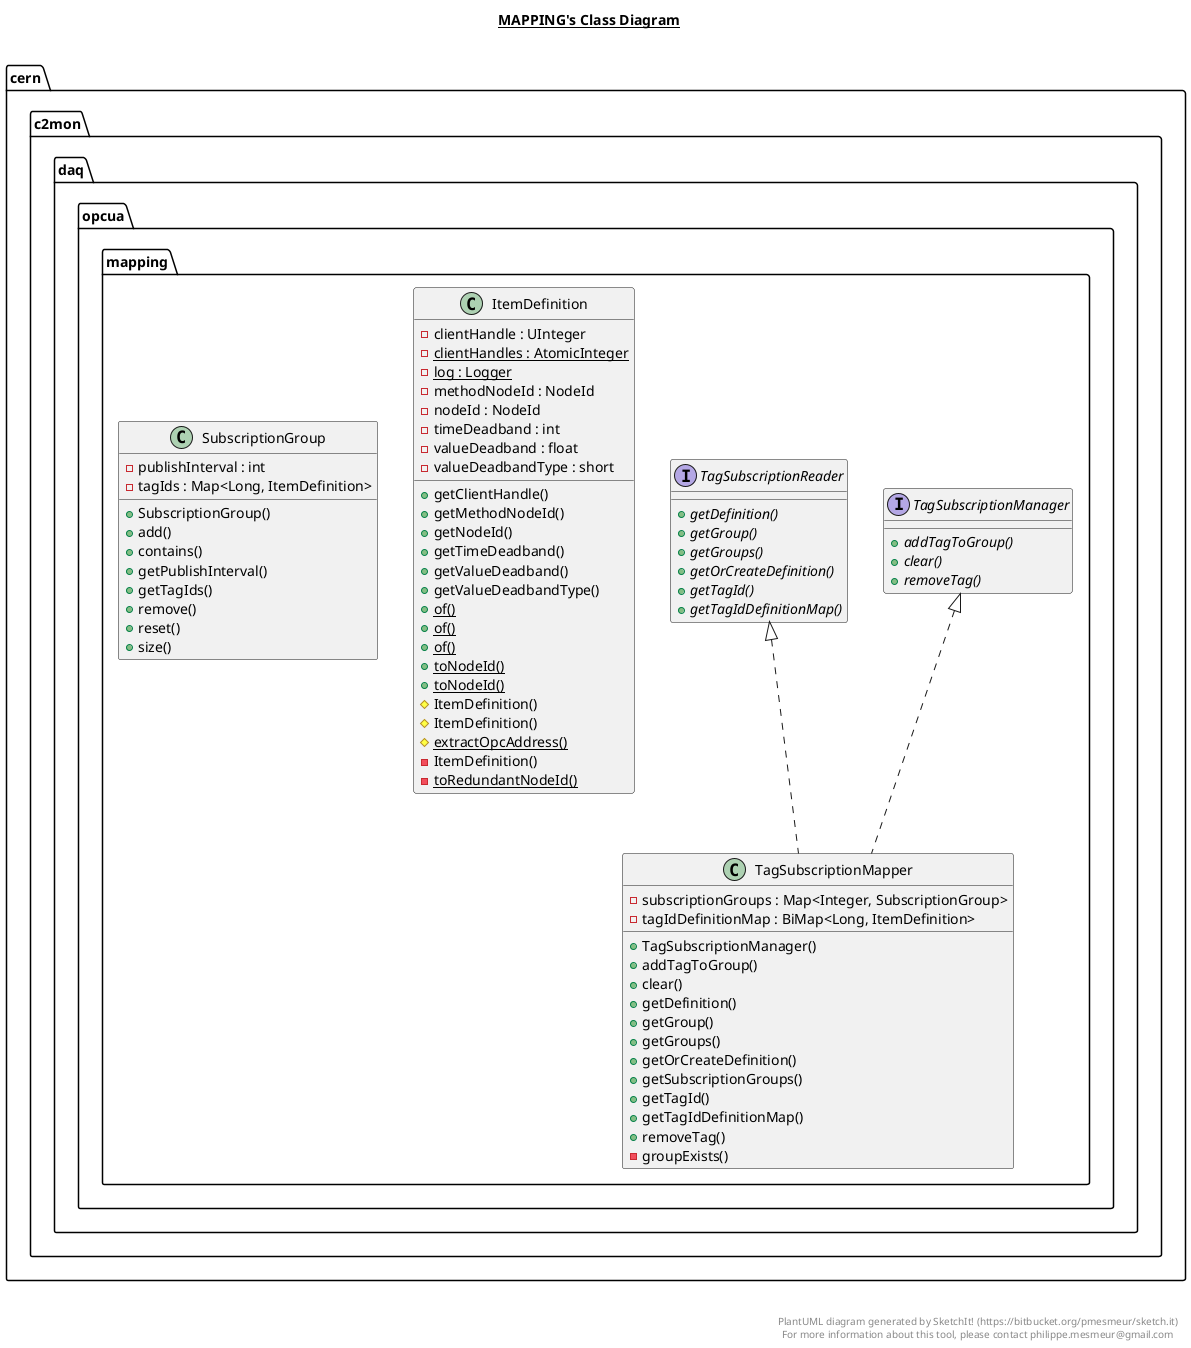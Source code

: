 @startuml

title __MAPPING's Class Diagram__\n

  namespace cern.c2mon.daq.opcua {
    namespace mapping {
      class cern.c2mon.daq.opcua.mapping.ItemDefinition {
          - clientHandle : UInteger
          {static} - clientHandles : AtomicInteger
          {static} - log : Logger
          - methodNodeId : NodeId
          - nodeId : NodeId
          - timeDeadband : int
          - valueDeadband : float
          - valueDeadbandType : short
          + getClientHandle()
          + getMethodNodeId()
          + getNodeId()
          + getTimeDeadband()
          + getValueDeadband()
          + getValueDeadbandType()
          {static} + of()
          {static} + of()
          {static} + of()
          {static} + toNodeId()
          {static} + toNodeId()
          # ItemDefinition()
          # ItemDefinition()
          {static} # extractOpcAddress()
          - ItemDefinition()
          {static} - toRedundantNodeId()
      }
    }
  }
  

  namespace cern.c2mon.daq.opcua {
    namespace mapping {
      class cern.c2mon.daq.opcua.mapping.SubscriptionGroup {
          - publishInterval : int
          - tagIds : Map<Long, ItemDefinition>
          + SubscriptionGroup()
          + add()
          + contains()
          + getPublishInterval()
          + getTagIds()
          + remove()
          + reset()
          + size()
      }
    }
  }
  

  namespace cern.c2mon.daq.opcua {
    namespace mapping {
      class cern.c2mon.daq.opcua.mapping.TagSubscriptionMapper {
          - subscriptionGroups : Map<Integer, SubscriptionGroup>
          - tagIdDefinitionMap : BiMap<Long, ItemDefinition>
          + TagSubscriptionManager()
          + addTagToGroup()
          + clear()
          + getDefinition()
          + getGroup()
          + getGroups()
          + getOrCreateDefinition()
          + getSubscriptionGroups()
          + getTagId()
          + getTagIdDefinitionMap()
          + removeTag()
          - groupExists()
      }
    }
  }
  

  namespace cern.c2mon.daq.opcua {
    namespace mapping {
      interface cern.c2mon.daq.opcua.mapping.TagSubscriptionReader {
          {abstract} + getDefinition()
          {abstract} + getGroup()
          {abstract} + getGroups()
          {abstract} + getOrCreateDefinition()
          {abstract} + getTagId()
          {abstract} + getTagIdDefinitionMap()
      }
    }
  }
  

  namespace cern.c2mon.daq.opcua {
    namespace mapping {
      interface cern.c2mon.daq.opcua.mapping.TagSubscriptionManager {
          {abstract} + addTagToGroup()
          {abstract} + clear()
          {abstract} + removeTag()
      }
    }
  }
  

  cern.c2mon.daq.opcua.mapping.TagSubscriptionMapper .up.|> cern.c2mon.daq.opcua.mapping.TagSubscriptionReader
  cern.c2mon.daq.opcua.mapping.TagSubscriptionMapper .up.|> cern.c2mon.daq.opcua.mapping.TagSubscriptionManager


right footer


PlantUML diagram generated by SketchIt! (https://bitbucket.org/pmesmeur/sketch.it)
For more information about this tool, please contact philippe.mesmeur@gmail.com
endfooter

@enduml
